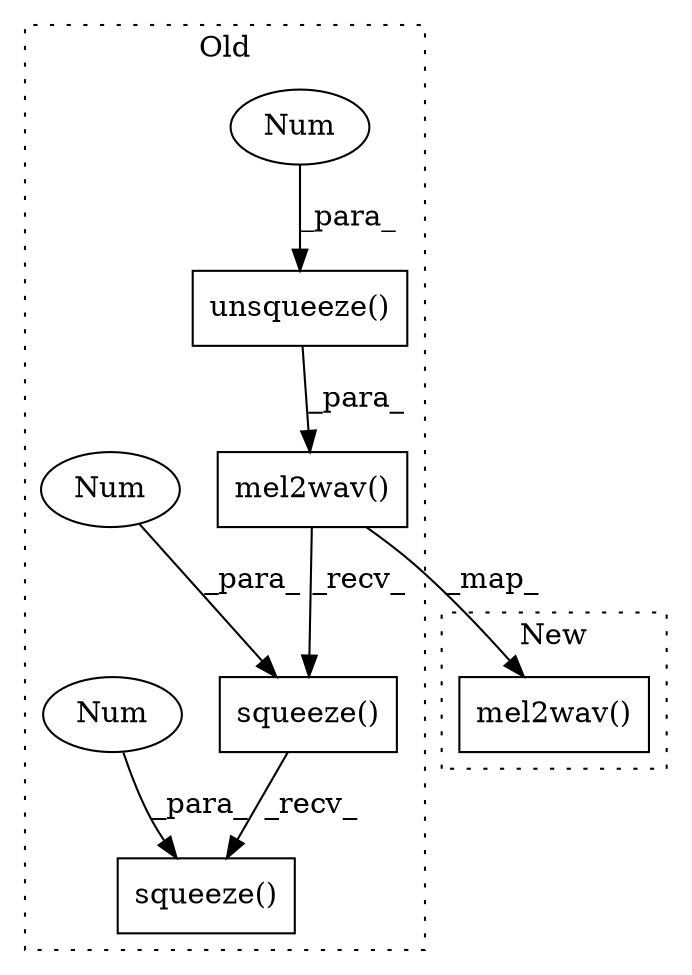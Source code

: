 digraph G {
subgraph cluster0 {
1 [label="mel2wav()" a="75" s="1806,1835" l="13,1" shape="box"];
3 [label="unsqueeze()" a="75" s="1819,1834" l="14,1" shape="box"];
4 [label="Num" a="76" s="1833" l="1" shape="ellipse"];
5 [label="squeeze()" a="75" s="1806,1846" l="39,1" shape="box"];
6 [label="Num" a="76" s="1845" l="1" shape="ellipse"];
7 [label="squeeze()" a="75" s="1806,1857" l="50,1" shape="box"];
8 [label="Num" a="76" s="1856" l="1" shape="ellipse"];
label = "Old";
style="dotted";
}
subgraph cluster1 {
2 [label="mel2wav()" a="75" s="1872,1888" l="13,1" shape="box"];
label = "New";
style="dotted";
}
1 -> 2 [label="_map_"];
1 -> 5 [label="_recv_"];
3 -> 1 [label="_para_"];
4 -> 3 [label="_para_"];
5 -> 7 [label="_recv_"];
6 -> 5 [label="_para_"];
8 -> 7 [label="_para_"];
}